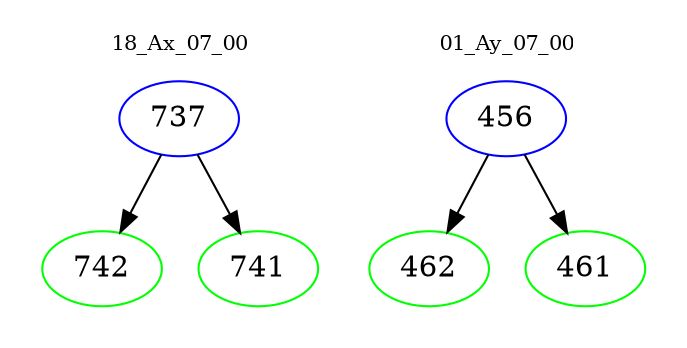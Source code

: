 digraph{
subgraph cluster_0 {
color = white
label = "18_Ax_07_00";
fontsize=10;
T0_737 [label="737", color="blue"]
T0_737 -> T0_742 [color="black"]
T0_742 [label="742", color="green"]
T0_737 -> T0_741 [color="black"]
T0_741 [label="741", color="green"]
}
subgraph cluster_1 {
color = white
label = "01_Ay_07_00";
fontsize=10;
T1_456 [label="456", color="blue"]
T1_456 -> T1_462 [color="black"]
T1_462 [label="462", color="green"]
T1_456 -> T1_461 [color="black"]
T1_461 [label="461", color="green"]
}
}
